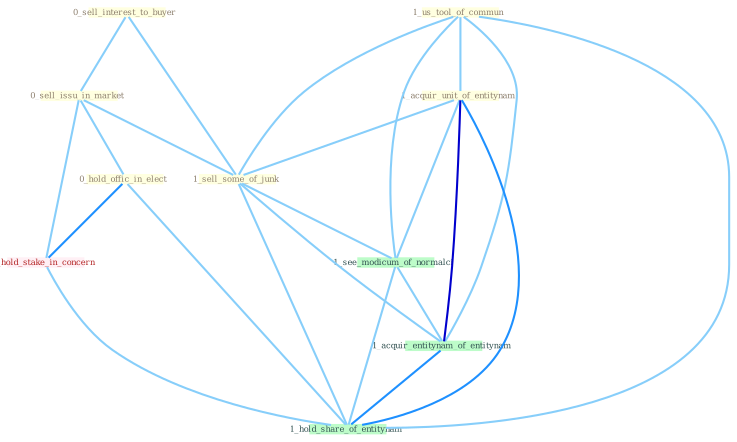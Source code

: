 Graph G{ 
    node
    [shape=polygon,style=filled,width=.5,height=.06,color="#BDFCC9",fixedsize=true,fontsize=4,
    fontcolor="#2f4f4f"];
    {node
    [color="#ffffe0", fontcolor="#8b7d6b"] "0_sell_interest_to_buyer " "1_us_tool_of_commun " "1_acquir_unit_of_entitynam " "0_sell_issu_in_market " "0_hold_offic_in_elect " "1_sell_some_of_junk "}
{node [color="#fff0f5", fontcolor="#b22222"] "1_hold_stake_in_concern "}
edge [color="#B0E2FF"];

	"0_sell_interest_to_buyer " -- "0_sell_issu_in_market " [w="1", color="#87cefa" ];
	"0_sell_interest_to_buyer " -- "1_sell_some_of_junk " [w="1", color="#87cefa" ];
	"1_us_tool_of_commun " -- "1_acquir_unit_of_entitynam " [w="1", color="#87cefa" ];
	"1_us_tool_of_commun " -- "1_sell_some_of_junk " [w="1", color="#87cefa" ];
	"1_us_tool_of_commun " -- "1_see_modicum_of_normalci " [w="1", color="#87cefa" ];
	"1_us_tool_of_commun " -- "1_acquir_entitynam_of_entitynam " [w="1", color="#87cefa" ];
	"1_us_tool_of_commun " -- "1_hold_share_of_entitynam " [w="1", color="#87cefa" ];
	"1_acquir_unit_of_entitynam " -- "1_sell_some_of_junk " [w="1", color="#87cefa" ];
	"1_acquir_unit_of_entitynam " -- "1_see_modicum_of_normalci " [w="1", color="#87cefa" ];
	"1_acquir_unit_of_entitynam " -- "1_acquir_entitynam_of_entitynam " [w="3", color="#0000cd" , len=0.6];
	"1_acquir_unit_of_entitynam " -- "1_hold_share_of_entitynam " [w="2", color="#1e90ff" , len=0.8];
	"0_sell_issu_in_market " -- "0_hold_offic_in_elect " [w="1", color="#87cefa" ];
	"0_sell_issu_in_market " -- "1_sell_some_of_junk " [w="1", color="#87cefa" ];
	"0_sell_issu_in_market " -- "1_hold_stake_in_concern " [w="1", color="#87cefa" ];
	"0_hold_offic_in_elect " -- "1_hold_stake_in_concern " [w="2", color="#1e90ff" , len=0.8];
	"0_hold_offic_in_elect " -- "1_hold_share_of_entitynam " [w="1", color="#87cefa" ];
	"1_sell_some_of_junk " -- "1_see_modicum_of_normalci " [w="1", color="#87cefa" ];
	"1_sell_some_of_junk " -- "1_acquir_entitynam_of_entitynam " [w="1", color="#87cefa" ];
	"1_sell_some_of_junk " -- "1_hold_share_of_entitynam " [w="1", color="#87cefa" ];
	"1_hold_stake_in_concern " -- "1_hold_share_of_entitynam " [w="1", color="#87cefa" ];
	"1_see_modicum_of_normalci " -- "1_acquir_entitynam_of_entitynam " [w="1", color="#87cefa" ];
	"1_see_modicum_of_normalci " -- "1_hold_share_of_entitynam " [w="1", color="#87cefa" ];
	"1_acquir_entitynam_of_entitynam " -- "1_hold_share_of_entitynam " [w="2", color="#1e90ff" , len=0.8];
}